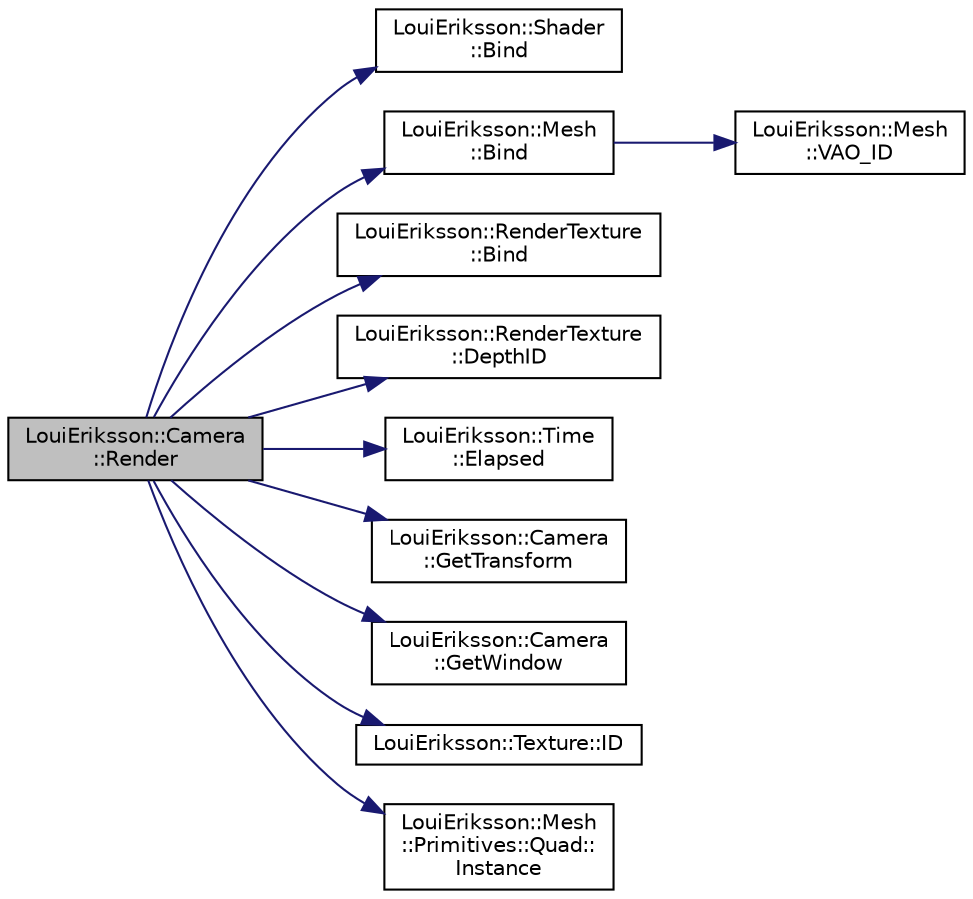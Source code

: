 digraph "LouiEriksson::Camera::Render"
{
 // LATEX_PDF_SIZE
  edge [fontname="Helvetica",fontsize="10",labelfontname="Helvetica",labelfontsize="10"];
  node [fontname="Helvetica",fontsize="10",shape=record];
  rankdir="LR";
  Node1 [label="LouiEriksson::Camera\l::Render",height=0.2,width=0.4,color="black", fillcolor="grey75", style="filled", fontcolor="black",tooltip="Renders each Renderer using the Camera."];
  Node1 -> Node2 [color="midnightblue",fontsize="10",style="solid",fontname="Helvetica"];
  Node2 [label="LouiEriksson::Shader\l::Bind",height=0.2,width=0.4,color="black", fillcolor="white", style="filled",URL="$class_loui_eriksson_1_1_shader.html#a286d5fbd80dbabf7e81c5039eaa5171c",tooltip="Bind the provided Shader."];
  Node1 -> Node3 [color="midnightblue",fontsize="10",style="solid",fontname="Helvetica"];
  Node3 [label="LouiEriksson::Mesh\l::Bind",height=0.2,width=0.4,color="black", fillcolor="white", style="filled",URL="$class_loui_eriksson_1_1_mesh.html#a903e52d555a2e55e16d95728f14d1204",tooltip="Bind the provided mesh."];
  Node3 -> Node4 [color="midnightblue",fontsize="10",style="solid",fontname="Helvetica"];
  Node4 [label="LouiEriksson::Mesh\l::VAO_ID",height=0.2,width=0.4,color="black", fillcolor="white", style="filled",URL="$class_loui_eriksson_1_1_mesh.html#a91162d6b71d2b8ff76321ebe0b548823",tooltip=" "];
  Node1 -> Node5 [color="midnightblue",fontsize="10",style="solid",fontname="Helvetica"];
  Node5 [label="LouiEriksson::RenderTexture\l::Bind",height=0.2,width=0.4,color="black", fillcolor="white", style="filled",URL="$class_loui_eriksson_1_1_render_texture.html#abde77cbb855c88f84e9d5b46bf9ac776",tooltip="Bind the provided RenderTexture."];
  Node1 -> Node6 [color="midnightblue",fontsize="10",style="solid",fontname="Helvetica"];
  Node6 [label="LouiEriksson::RenderTexture\l::DepthID",height=0.2,width=0.4,color="black", fillcolor="white", style="filled",URL="$class_loui_eriksson_1_1_render_texture.html#a6f39d30320d3af14da38b71c6809bf93",tooltip="Get the ID of the depth attachment."];
  Node1 -> Node7 [color="midnightblue",fontsize="10",style="solid",fontname="Helvetica"];
  Node7 [label="LouiEriksson::Time\l::Elapsed",height=0.2,width=0.4,color="black", fillcolor="white", style="filled",URL="$class_loui_eriksson_1_1_time.html#a0ab6dedba5fd4d2c013ec28be702e0dc",tooltip=" "];
  Node1 -> Node8 [color="midnightblue",fontsize="10",style="solid",fontname="Helvetica"];
  Node8 [label="LouiEriksson::Camera\l::GetTransform",height=0.2,width=0.4,color="black", fillcolor="white", style="filled",URL="$class_loui_eriksson_1_1_camera.html#a2018680ba6ce0bca2b1f567e7e314282",tooltip="Get the Camera's Transform."];
  Node1 -> Node9 [color="midnightblue",fontsize="10",style="solid",fontname="Helvetica"];
  Node9 [label="LouiEriksson::Camera\l::GetWindow",height=0.2,width=0.4,color="black", fillcolor="white", style="filled",URL="$class_loui_eriksson_1_1_camera.html#ae134d3e2f37cc8dde7cd635aacbad41e",tooltip="Get the Camera's Window."];
  Node1 -> Node10 [color="midnightblue",fontsize="10",style="solid",fontname="Helvetica"];
  Node10 [label="LouiEriksson::Texture::ID",height=0.2,width=0.4,color="black", fillcolor="white", style="filled",URL="$class_loui_eriksson_1_1_texture.html#ae7d94f5492bfd834ca6fc867f4afcca4",tooltip="Get the Texture's ID."];
  Node1 -> Node11 [color="midnightblue",fontsize="10",style="solid",fontname="Helvetica"];
  Node11 [label="LouiEriksson::Mesh\l::Primitives::Quad::\lInstance",height=0.2,width=0.4,color="black", fillcolor="white", style="filled",URL="$struct_loui_eriksson_1_1_mesh_1_1_primitives_1_1_quad.html#af3fef9d1e0926f04b9b4ce0d2cd460a6",tooltip="Returns a pointer to the static instance of the mesh."];
}
